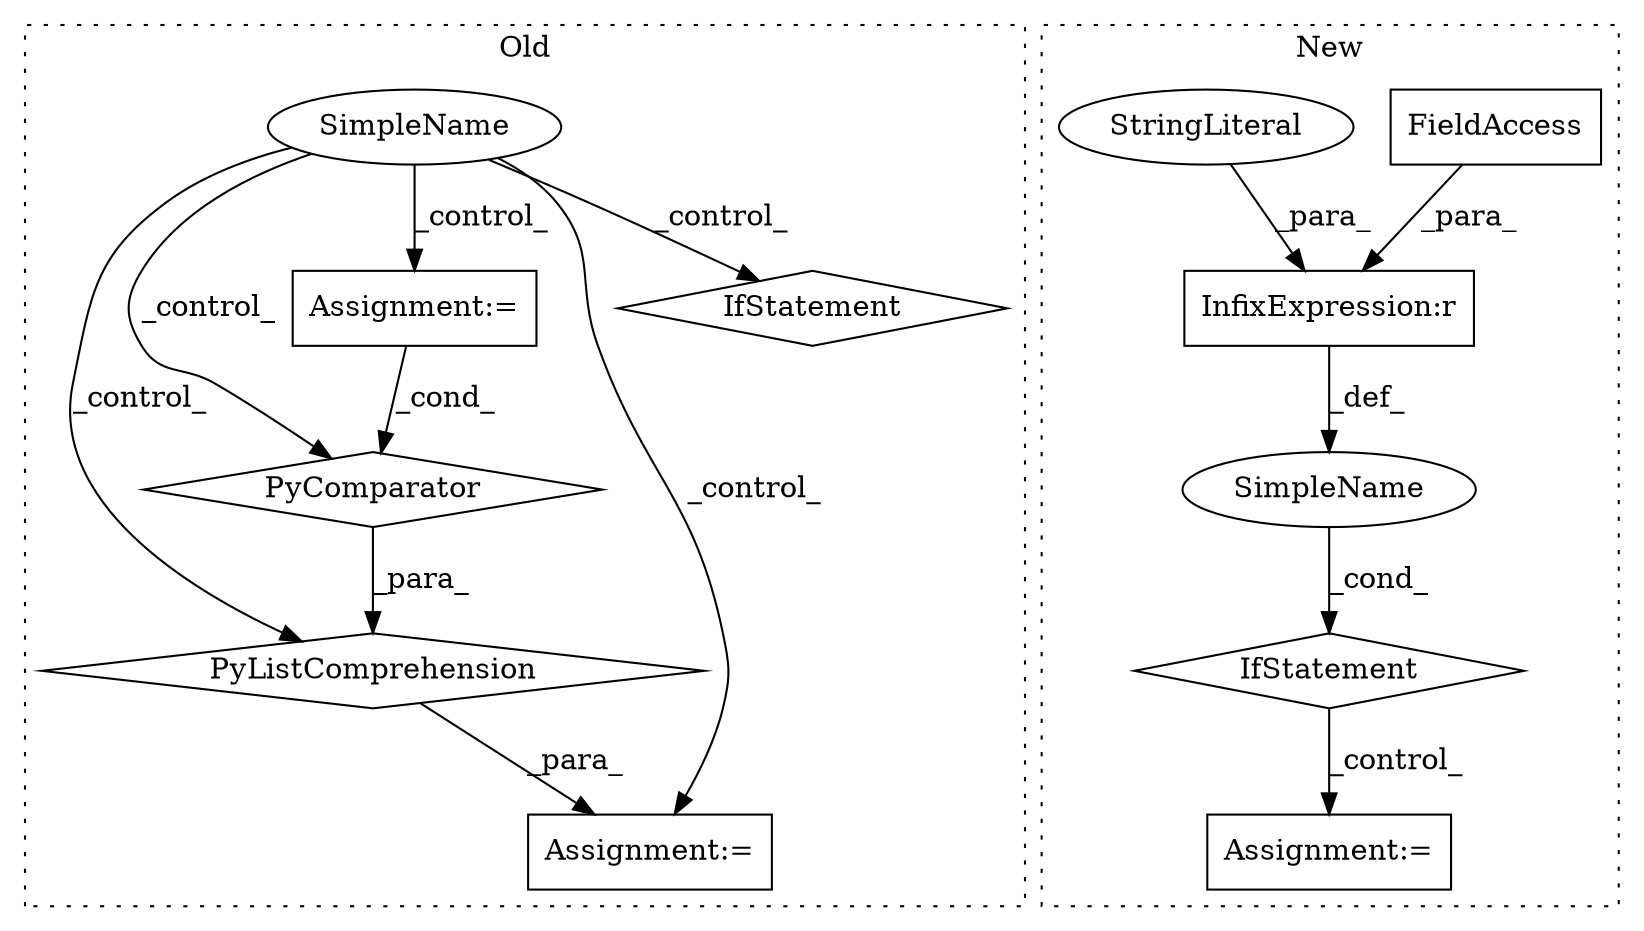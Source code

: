 digraph G {
subgraph cluster0 {
1 [label="PyListComprehension" a="109" s="1136" l="122" shape="diamond"];
3 [label="PyComparator" a="113" s="1220" l="30" shape="diamond"];
4 [label="Assignment:=" a="7" s="1097" l="11" shape="box"];
5 [label="Assignment:=" a="7" s="1122" l="14" shape="box"];
10 [label="SimpleName" a="42" s="" l="" shape="ellipse"];
11 [label="IfStatement" a="25" s="1220" l="30" shape="diamond"];
label = "Old";
style="dotted";
}
subgraph cluster1 {
2 [label="IfStatement" a="25" s="877,903" l="4,2" shape="diamond"];
6 [label="Assignment:=" a="7" s="1931" l="28" shape="box"];
7 [label="SimpleName" a="42" s="" l="" shape="ellipse"];
8 [label="InfixExpression:r" a="27" s="889" l="4" shape="box"];
9 [label="FieldAccess" a="22" s="881" l="8" shape="box"];
12 [label="StringLiteral" a="45" s="893" l="10" shape="ellipse"];
label = "New";
style="dotted";
}
1 -> 5 [label="_para_"];
2 -> 6 [label="_control_"];
3 -> 1 [label="_para_"];
4 -> 3 [label="_cond_"];
7 -> 2 [label="_cond_"];
8 -> 7 [label="_def_"];
9 -> 8 [label="_para_"];
10 -> 11 [label="_control_"];
10 -> 3 [label="_control_"];
10 -> 1 [label="_control_"];
10 -> 4 [label="_control_"];
10 -> 5 [label="_control_"];
12 -> 8 [label="_para_"];
}